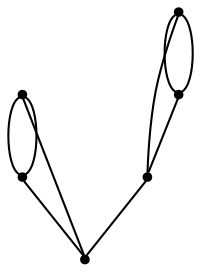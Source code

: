 graph {
  node [shape=point,comment="{\"directed\":false,\"doi\":\"10.1007/3-540-45848-4_9\",\"figure\":\"4 (2)\"}"]

  v0 [pos="1431.833267211914,783.5887485080293"]
  v1 [pos="1597.6885795593262,914.1805860731338"]
  v2 [pos="1432.8333536783857,1166.8389214409722"]
  v3 [pos="1426.350021362305,964.7054884168837"]
  v4 [pos="1235.24169921875,1016.3264804416233"]
  v5 [pos="996.9041824340821,968.0013868543838"]

  v0 -- v2 [id="-1",pos="1431.833267211914,783.5887485080293 1614.3624623616538,783.3265516493057 1761.3875071207683,869.068103366428 1761.3875071207683,974.7139824761285 1761.3875071207683,1080.3597980075413 1614.3624623616538,1166.1014768812393 1432.8333536783857,1166.8389214409722"]
  v5 -- v0 [id="-2",pos="996.9041824340821,968.0013868543838 995.5166498819988,960.9055413140192 995.5166498819988,960.9055413140192 995.5166498819988,960.9055413140192 996.1166381835939,955.8055453830295 996.1166381835939,955.8055453830295 996.1166381835939,955.8055453830295 997.0166524251302,950.409656100803 997.0166524251302,950.409656100803 997.0166524251302,950.409656100803 998.5166549682618,945.0096978081598 998.5166549682618,945.0096978081598 998.5166549682618,945.0096978081598 1000.316619873047,939.9097018771702 1000.316619873047,939.9097018771702 1000.316619873047,939.9097018771702 1002.4124781290691,934.5096800062391 1002.4124781290691,934.5096800062391 1002.4124781290691,934.5096800062391 1004.812494913737,929.4096840752496 1004.812494913737,929.4096840752496 1004.812494913737,929.4096840752496 1007.5124740600587,923.7096998426649 1007.5124740600587,923.7096998426649 1007.5124740600587,923.7096998426649 1010.2124532063802,918.309677971734 1010.2124532063802,918.309677971734 1010.2124532063802,918.309677971734 1013.5124842325847,913.2096820407444 1013.5124842325847,913.2096820407444 1013.5124842325847,913.2096820407444 1016.8125152587892,907.5096978081597 1016.8125152587892,907.5096978081597 1016.8125152587892,907.5096978081597 1020.4124450683595,901.8096499972874 1020.4124450683595,901.8096499972874 1020.4124450683595,901.8096499972874 1027.6124954223633,891.009733412001 1027.6124954223633,891.009733412001 1027.6124954223633,891.009733412001 1031.512451171875,885.3138817681206 1031.512451171875,885.3138817681206 1031.512451171875,885.3138817681206 1035.712496439616,879.9138598971897 1035.712496439616,879.9138598971897 1035.712496439616,879.9138598971897 1039.6124521891277,874.5138380262588 1039.6124521891277,874.5138380262588 1039.6124521891277,874.5138380262588 1048.0124791463218,863.7139214409722 1048.0124791463218,863.7139214409722 1048.0124791463218,863.7139214409722 1052.5124867757163,858.6139255099827 1052.5124867757163,858.6139255099827 1052.5124867757163,858.6139255099827 1057.0124944051108,853.2138400607639 1057.0124944051108,853.2138400607639 1057.0124944051108,853.2138400607639 1061.5125020345054,848.4139336480034 1061.5125020345054,848.4139336480034 1061.5125020345054,848.4139336480034 1066.012446085612,843.3138105604385 1066.012446085612,843.3138105604385 1066.012446085612,843.3138105604385 1070.8082834879558,838.8138665093315 1070.8082834879558,838.8138665093315 1070.8082834879558,838.8138665093315 1075.9082794189453,834.3137953016494 1075.9082794189453,834.3137953016494 1075.9082794189453,834.3137953016494 1081.008275349935,829.5138888888889 1081.008275349935,829.5138888888889 1081.008275349935,829.5138888888889 1086.4083607991538,825.3139071994358 1086.4083607991538,825.3139071994358 1086.4083607991538,825.3139071994358 1097.808329264323,817.5180647108291 1097.808329264323,817.5180647108291 1097.808329264323,817.5180647108291 1103.5082499186199,814.2179701063369 1103.5082499186199,814.2179701063369 1103.5082499186199,814.2179701063369 1109.2082977294922,811.2180921766494 1109.2082977294922,811.2180921766494 1109.2082977294922,811.2180921766494 1115.2083079020183,808.2179599338108 1115.2083079020183,808.2179599338108 1115.2083079020183,808.2179599338108 1121.8083699544272,805.2180820041233 1121.8083699544272,805.2180820041233 1121.8083699544272,805.2180820041233 1128.4083048502605,802.5180392795139 1128.4083048502605,802.5180392795139 1128.4083048502605,802.5180392795139 1135.308329264323,799.8179965549045 1135.308329264323,799.8179965549045 1135.308329264323,799.8179965549045 1150.304158528646,794.4180382622612 1150.304158528646,794.4180382622612 1150.304158528646,794.4180382622612 1158.1041971842449,791.7179955376519 1158.1041971842449,791.7179955376519 1158.1041971842449,791.7179955376519 1174.30419921875,786.9179619683159 1174.30419921875,786.9179619683159 1174.30419921875,786.9179619683159 1183.00412495931,784.2180464002822 1183.00412495931,784.2180464002822 1183.00412495931,784.2180464002822 1191.4042154947917,781.8179660373264 1191.4042154947917,781.8179660373264 1191.4042154947917,781.8179660373264 1200.4041035970054,779.7179751925999 1200.4041035970054,779.7179751925999 1200.4041035970054,779.7179751925999 1209.0999603271484,777.3180219862197 1209.0999603271484,777.3180219862197 1209.0999603271484,777.3180219862197 1217.800013224284,775.2180311414932 1217.800013224284,775.2180311414932 1217.800013224284,775.2180311414932 1235.7999165852866,770.4179975721572 1235.7999165852866,770.4179975721572 1235.7999165852866,770.4179975721572 1244.4999694824219,768.6180962456597 1244.4999694824219,768.6180962456597 1244.4999694824219,768.6180962456597 1252.8999328613281,766.2180158827041 1252.8999328613281,766.2180158827041 1252.8999328613281,766.2180158827041 1261.30002339681,764.4179873996311 1261.30002339681,764.4179873996311 1261.30002339681,764.4179873996311 1269.6999867757163,762.3179965549045 1269.6999867757163,762.3179965549045 1269.6999867757163,762.3179965549045 1277.7957916259766,760.5179680718315 1277.7957916259766,760.5179680718315 1277.7957916259766,760.5179680718315 1285.5958302815757,759.0180291069878 1285.5958302815757,759.0180291069878 1285.5958302815757,759.0180291069878 1293.0957794189453,757.218000623915 1293.0957794189453,757.218000623915 1293.0957794189453,757.218000623915 1300.5958557128906,755.7180616590713 1300.5958557128906,755.7180616590713 1300.5958557128906,755.7180616590713 1307.195790608724,753.9222293429905 1307.195790608724,753.9222293429905 1307.195790608724,753.9222293429905 1314.0958150227866,752.7222527398003 1314.0958150227866,752.7222527398003 1314.0958150227866,752.7222527398003 1320.3957875569663,751.5221489800347 1320.3957875569663,751.5221489800347 1320.3957875569663,751.5221489800347 1326.3957977294922,750.6221347384983 1326.3957977294922,750.6221347384983 1326.3957977294922,750.6221347384983 1332.0958455403647,750.0222100151909 1332.0958455403647,750.0222100151909 1332.0958455403647,750.0222100151909 1337.4958038330078,749.1221957736545 1337.4958038330078,749.1221957736545 1337.4958038330078,749.1221957736545 1345.5916086832683,748.5221438937717 1345.5916086832683,748.5221438937717 1345.5916086832683,748.5221438937717 1353.0916849772136,748.5221438937717 1353.0916849772136,748.5221438937717 1353.0916849772136,748.5221438937717 1359.9917093912761,749.1221957736545 1359.9917093912761,749.1221957736545 1359.9917093912761,749.1221957736545 1366.8916066487632,750.0222100151909 1366.8916066487632,750.0222100151909 1366.8916066487632,750.0222100151909 1373.4916687011719,751.5221489800347 1373.4916687011719,751.5221489800347 1373.4916687011719,751.5221489800347 1380.0916035970054,753.9222293429905 1380.0916035970054,753.9222293429905 1380.0916035970054,753.9222293429905 1386.3917032877605,756.3221825493706 1386.3917032877605,756.3221825493706 1386.3917032877605,756.3221825493706 1392.6916758219402,759.0180291069878 1392.6916758219402,759.0180291069878 1392.6916758219402,759.0180291069878 1405.2916208902996,765.6179640028213 1405.2916208902996,765.6179640028213 1405.2916208902996,765.6179640028213 1410.9916687011719,768.9180586073135 1410.9916687011719,768.9180586073135 1410.9916687011719,768.9180586073135 1416.387430826823,772.21802605523 1416.387430826823,772.21802605523 1416.387430826823,772.21802605523 1421.187464396159,775.2180311414932 1421.187464396159,775.2180311414932 1421.187464396159,775.2180311414932 1425.0874837239585,777.9180738661025 1425.0874837239585,777.9180738661025 1425.0874837239585,777.9180738661025 1431.833267211914,783.5887485080293 1431.833267211914,783.5887485080293 1431.833267211914,783.5887485080293"]
  v1 -- v4 [id="-4",pos="1597.6885795593262,914.1805860731338 1558.5912041921802,891.9973940004402 1499.3097630171628,879.1430367363823 1433.208211263021,879.1430367363823 1312.4916076660156,879.1430367363823 1214.5207722981772,922.0138761732313 1214.5207722981772,974.8388502332899 1214.5207722981772,989.4958278490859 1222.063129134053,1003.3864790878666 1235.24169921875,1016.3264804416233"]
  v1 -- v4 [id="-5",pos="1597.6885795593262,914.1805860731338 1631.8423503028826,929.0777385316596 1651.8957773844402,950.9395498138638 1651.8957773844402,974.8388502332899 1651.8957773844402,1027.6638242933486 1553.9249420166016,1070.5346637301975 1433.208211263021,1070.5346637301975 1345.9860028504713,1070.5346637301975 1270.6384426044701,1048.1535276090453 1235.24169921875,1016.3264804416233"]
  v0 -- v2 [id="-17",pos="1431.833267211914,783.5887485080293 1252.054214477539,783.3265516493057 1105.0291697184246,869.068103366428 1105.0291697184246,974.7139824761285 1105.0291697184246,1080.3597980075413 1252.054214477539,1166.1014768812393 1432.8333536783857,1166.8389214409722"]
  v1 -- v3 [id="-54",pos="1597.6885795593262,914.1805860731338 1588.5791778564453,916.5095859103733 1588.5791778564453,916.5095859103733 1588.5791778564453,916.5095859103733 1583.4791819254558,917.1096377902561 1583.4791819254558,917.1096377902561 1583.4791819254558,917.1096377902561 1577.1792093912761,918.0096520317926 1577.1792093912761,918.0096520317926 1577.1792093912761,918.0096520317926 1570.2791849772136,918.9096026950413 1570.2791849772136,918.9096026950413 1570.2791849772136,918.9096026950413 1563.0791982014975,919.8096169365778 1563.0791982014975,919.8096169365778 1563.0791982014975,919.8096169365778 1555.5791219075522,920.7096311781141 1555.5791219075522,920.7096311781141 1555.5791219075522,920.7096311781141 1548.0833689371746,921.9096077813043 1548.0833689371746,921.9096077813043 1548.0833689371746,921.9096077813043 1533.6832682291667,924.3096245659723 1533.6832682291667,924.3096245659723 1533.6832682291667,924.3096245659723 1526.7833709716797,925.5096011691624 1526.7833709716797,925.5096011691624 1526.7833709716797,925.5096011691624 1520.183308919271,927.0096037122938 1520.183308919271,927.0096037122938 1520.183308919271,927.0096037122938 1513.8833363850913,928.2096438937717 1513.8833363850913,928.2096438937717 1513.8833363850913,928.2096438937717 1501.883316040039,931.2096489800348 1501.883316040039,931.2096489800348 1501.883316040039,931.2096489800348 1496.1832682291667,933.0096138848199 1496.1832682291667,933.0096138848199 1496.1832682291667,933.0096138848199 1490.4833475748699,935.1096047295465 1490.4833475748699,935.1096047295465 1490.4833475748699,935.1096047295465 1485.683314005534,936.9096332126194 1485.683314005534,936.9096332126194 1485.683314005534,936.9096332126194 1480.5833180745444,938.7095981174045 1480.5833180745444,938.7095981174045 1480.5833180745444,938.7095981174045 1475.4875183105469,941.1096149020725 1475.4875183105469,941.1096149020725 1475.4875183105469,941.1096149020725 1470.3875223795574,943.2096057467991 1470.3875223795574,943.2096057467991 1470.3875223795574,943.2096057467991 1464.9874369303386,945.609622531467 1464.9874369303386,945.609622531467 1464.9874369303386,945.609622531467 1454.1875203450522,951.0054482354059 1454.1875203450522,951.0054482354059 1454.1875203450522,951.0054482354059 1448.4874725341797,954.0054533216688 1448.4874725341797,954.0054533216688 1448.4874725341797,954.0054533216688 1443.0875142415366,956.7054324679905 1443.0875142415366,956.7054324679905 1443.0875142415366,956.7054324679905 1426.350021362305,964.7054884168837 1426.350021362305,964.7054884168837 1426.350021362305,964.7054884168837"]
  v2 -- v5 [id="-65",pos="1432.8333536783857,1166.8389214409722 1424.4874318440757,1170.8929909600151 1424.4874318440757,1170.8929909600151 1424.4874318440757,1170.8929909600151 1419.9874877929688,1173.293007744683 1419.9874877929688,1173.293007744683 1419.9874877929688,1173.293007744683 1414.8874918619792,1175.9930504692925 1414.8874918619792,1175.9930504692925 1414.8874918619792,1175.9930504692925 1409.191640218099,1178.9929919772678 1409.191640218099,1178.9929919772678 1409.191640218099,1178.9929919772678 1403.191630045573,1181.6930347018772 1403.191630045573,1181.6930347018772 1403.191630045573,1181.6930347018772 1396.5916951497397,1184.6930397881401 1396.5916951497397,1184.6930397881401 1396.5916951497397,1184.6930397881401 1375.8916219075522,1191.8930265638564 1375.8916219075522,1191.8930265638564 1375.8916219075522,1191.8930265638564 1368.9915974934897,1193.3930291069878 1368.9915974934897,1193.3930291069878 1368.9915974934897,1193.3930291069878 1361.7916107177734,1194.593005710178 1361.7916107177734,1194.593005710178 1361.7916107177734,1194.593005710178 1354.5916239420574,1195.192994011773 1354.5916239420574,1195.192994011773 1354.5916239420574,1195.192994011773 1347.0916748046875,1195.192994011773 1347.0916748046875,1195.192994011773 1347.0916748046875,1195.192994011773 1338.9958699544272,1194.593005710178 1338.9958699544272,1194.593005710178 1338.9958699544272,1194.593005710178 1330.5957794189453,1193.6929914686416 1330.5957794189453,1193.6929914686416 1330.5957794189453,1193.6929914686416 1325.1958211263022,1192.7930408053928 1325.1958211263022,1192.7930408053928 1325.1958211263022,1192.7930408053928 1313.7958526611328,1190.3930240207249 1313.7958526611328,1190.3930240207249 1313.7958526611328,1190.3930240207249 1300.5958557128906,1187.393018934462 1300.5958557128906,1187.393018934462 1300.5958557128906,1187.393018934462 1293.995793660482,1185.592990451389 1293.995793660482,1185.592990451389 1293.995793660482,1185.592990451389 1286.7958068847656,1183.7930255466038 1286.7958068847656,1183.7930255466038 1286.7958068847656,1183.7930255466038 1279.295857747396,1181.9929970635308 1279.295857747396,1181.9929970635308 1279.295857747396,1181.9929970635308 1263.6999766031902,1177.7930153740776 1263.6999766031902,1177.7930153740776 1263.6999766031902,1177.7930153740776 1255.5999755859375,1175.693024529351 1255.5999755859375,1175.693024529351 1255.5999755859375,1175.693024529351 1238.1999969482422,1170.8929909600151 1238.1999969482422,1170.8929909600151 1238.1999969482422,1170.8929909600151 1229.800033569336,1168.493037753635 1229.800033569336,1168.493037753635 1229.800033569336,1168.493037753635 1221.0999806722007,1165.7929950290256 1221.0999806722007,1165.7929950290256 1221.0999806722007,1165.7929950290256 1203.1041463216147,1160.9930250379775 1203.1041463216147,1160.9930250379775 1203.1041463216147,1160.9930250379775 1194.1041310628257,1158.2971784803603 1194.1041310628257,1158.2971784803603 1194.1041310628257,1158.2971784803603 1176.7041524251304,1152.8971566094292 1176.7041524251304,1152.8971566094292 1176.7041524251304,1152.8971566094292 1167.7041371663413,1150.1971774631077 1167.7041371663413,1150.1971774631077 1167.7041371663413,1150.1971774631077 1159.304173787435,1147.4971983167861 1159.304173787435,1147.4971983167861 1159.304173787435,1147.4971983167861 1150.9040832519531,1144.497193230523 1150.9040832519531,1144.497193230523 1150.9040832519531,1144.497193230523 1134.7082773844402,1139.097171359592 1134.7082773844402,1139.097171359592 1134.7082773844402,1139.097171359592 1127.508290608724,1136.3971922132705 1127.508290608724,1136.3971922132705 1127.508290608724,1136.3971922132705 1120.0083414713542,1133.097161187066 1120.0083414713542,1133.097161187066 1120.0083414713542,1133.097161187066 1112.8083546956382,1130.3971820407444 1112.8083546956382,1130.3971820407444 1112.8083546956382,1130.3971820407444 1099.608357747396,1124.3971718682183 1099.608357747396,1124.3971718682183 1099.608357747396,1124.3971718682183 1093.9083099365234,1121.3971667819553 1093.9083099365234,1121.3971667819553 1093.9083099365234,1121.3971667819553 1082.5083414713542,1114.7971683078342 1082.5083414713542,1114.7971683078342 1082.5083414713542,1114.7971683078342 1077.4083455403647,1111.4972008599175 1077.4083455403647,1111.4972008599175 1077.4083455403647,1111.4972008599175 1071.4083353678386,1106.6971672905815 1071.4083353678386,1106.6971672905815 1071.4083353678386,1106.6971672905815 1065.7124837239585,1101.8971972995334 1065.7124837239585,1101.8971972995334 1065.7124837239585,1101.8971972995334 1060.3125254313152,1097.0971637301975 1060.3125254313152,1097.0971637301975 1060.3125254313152,1097.0971637301975 1055.2125295003257,1092.0013639662002 1055.2125295003257,1092.0013639662002 1055.2125295003257,1092.0013639662002 1050.4124959309897,1086.601342095269 1050.4124959309897,1086.601342095269 1050.4124959309897,1086.601342095269 1045.9124883015952,1081.201383802626 1045.9124883015952,1081.201383802626 1045.9124883015952,1081.201383802626 1041.7124430338542,1075.5013359917534 1041.7124430338542,1075.5013359917534 1041.7124430338542,1075.5013359917534 1030.0125122070312,1057.5013690524631 1030.0125122070312,1057.5013690524631 1030.0125122070312,1057.5013690524631 1026.4124552408855,1051.501358879937 1026.4124552408855,1051.501358879937 1026.4124552408855,1051.501358879937 1023.1124877929689,1045.2013227674697 1023.1124877929689,1045.2013227674697 1023.1124877929689,1045.2013227674697 1019.8125203450521,1039.2013761732314 1019.8125203450521,1039.2013761732314 1019.8125203450521,1039.2013761732314 1016.8125152587892,1032.901340060764 1016.8125152587892,1032.901340060764 1016.8125152587892,1032.901340060764 1013.5124842325847,1026.6013675265842 1013.5124842325847,1026.6013675265842 1013.5124842325847,1026.6013675265842 1010.8125050862631,1020.305527581109 1010.8125050862631,1020.305527581109 1010.8125050862631,1020.305527581109 1007.8125000000001,1014.0054914686415 1007.8125000000001,1014.0054914686415 1007.8125000000001,1014.0054914686415 1005.4124832153321,1008.0054812961155 1005.4124832153321,1008.0054812961155 1005.4124832153321,1008.0054812961155 1003.0124664306642,1001.7055087619358 1003.0124664306642,1001.7055087619358 1003.0124664306642,1001.7055087619358 1000.9166717529298,996.0055245293512 1000.9166717529298,996.0055245293512 1000.9166717529298,996.0055245293512 999.1166432698568,989.7054884168837 999.1166432698568,989.7054884168837 999.1166432698568,989.7054884168837 997.6166407267253,984.0055041842991 997.6166407267253,984.0055041842991 997.6166407267253,984.0055041842991 996.4166641235353,978.0055575900608 996.4166641235353,978.0055575900608 996.4166641235353,978.0055575900608 996.9041824340821,968.0013868543838 996.9041824340821,968.0013868543838 996.9041824340821,968.0013868543838"]
  v4 -- v3 [id="-70",pos="1235.24169921875,1016.3264804416233 1242.1000162760417,1014.3054538302952 1242.1000162760417,1014.3054538302952 1242.1000162760417,1014.3054538302952 1245.699946085612,1014.0054278903538 1245.699946085612,1014.0054278903538 1245.699946085612,1014.0054278903538 1255.9000651041667,1014.0054278903538 1255.9000651041667,1014.0054278903538 1255.9000651041667,1014.0054278903538 1261.8999481201172,1013.7054655287001 1261.8999481201172,1013.7054655287001 1261.8999481201172,1013.7054655287001 1276.2958526611328,1013.1054772271051 1276.2958526611328,1013.1054772271051 1276.2958526611328,1013.1054772271051 1284.095891316732,1012.8054512871637 1284.095891316732,1012.8054512871637 1284.095891316732,1012.8054512871637 1291.5958404541016,1012.5054253472223 1291.5958404541016,1012.5054253472223 1291.5958404541016,1012.5054253472223 1298.7958272298179,1011.9054370456272 1298.7958272298179,1011.9054370456272 1298.7958272298179,1011.9054370456272 1306.2957763671875,1011.3054487440321 1306.2957763671875,1011.3054487440321 1306.2957763671875,1011.3054487440321 1313.19580078125,1010.7054604424371 1313.19580078125,1010.7054604424371 1313.19580078125,1010.7054604424371 1319.795862833659,1009.8054462009006 1319.795862833659,1009.8054462009006 1319.795862833659,1009.8054462009006 1326.0958353678386,1008.9054319593641 1326.0958353678386,1008.9054319593641 1326.0958353678386,1008.9054319593641 1332.3958079020183,1007.7054553561741 1332.3958079020183,1007.7054553561741 1332.3958079020183,1007.7054553561741 1338.3958180745444,1006.505478752984 1338.3958180745444,1006.505478752984 1338.3958180745444,1006.505478752984 1349.7917175292969,1003.505473666721 1349.7917175292969,1003.505473666721 1349.7917175292969,1003.505473666721 1354.5916239420574,1001.7054451836481 1354.5916239420574,1001.7054451836481 1354.5916239420574,1001.7054451836481 1359.6916198730469,999.9054802788629 1359.6916198730469,999.9054802788629 1359.6916198730469,999.9054802788629 1364.7916158040366,997.8054258558485 1364.7916158040366,997.8054258558485 1364.7916158040366,997.8054258558485 1369.8916117350261,996.0054609510634 1369.8916117350261,996.0054609510634 1369.8916117350261,996.0054609510634 1375.2916971842449,993.6054441663954 1375.2916971842449,993.6054441663954 1375.2916971842449,993.6054441663954 1386.0916137695312,988.2054222954645 1386.0916137695312,988.2054222954645 1386.0916137695312,988.2054222954645 1408.8916778564453,976.2054655287001 1408.8916778564453,976.2054655287001 1408.8916778564453,976.2054655287001 1420.287577311198,969.605467054579 1420.287577311198,969.605467054579 1420.287577311198,969.605467054579 1426.350021362305,964.7054884168837 1426.350021362305,964.7054884168837 1426.350021362305,964.7054884168837"]
  v3 -- v5 [id="-73",pos="1426.350021362305,964.7054884168837 1417.8874969482422,960.0054634941949 1417.8874969482422,960.0054634941949 1417.8874969482422,960.0054634941949 1413.38742574056,958.2054985894098 1413.38742574056,958.2054985894098 1413.38742574056,958.2054985894098 1407.991663614909,955.8054818047418 1407.991663614909,955.8054818047418 1407.991663614909,955.8054818047418 1402.2916158040366,953.1055026584202 1402.2916158040366,953.1055026584202 1402.2916158040366,953.1055026584202 1395.391591389974,950.1054975721571 1395.391591389974,950.1054975721571 1395.391591389974,950.1054975721571 1388.4915669759116,946.8096627129449 1388.4915669759116,946.8096627129449 1388.4915669759116,946.8096627129449 1380.9916178385417,943.5096316867405 1380.9916178385417,943.5096316867405 1380.9916178385417,943.5096316867405 1365.3916676839194,936.9096332126194 1365.3916676839194,936.9096332126194 1365.3916676839194,936.9096332126194 1357.891591389974,933.6096657647028 1357.891591389974,933.6096657647028 1357.891591389974,933.6096657647028 1350.9915669759116,930.6096606784397 1350.9915669759116,930.6096606784397 1350.9915669759116,930.6096606784397 1344.0916697184246,927.909681532118 1344.0916697184246,927.909681532118 1344.0916697184246,927.909681532118 1337.7957661946616,924.9096764458551 1337.7957661946616,924.9096764458551 1337.7957661946616,924.9096764458551 1331.7957560221355,922.5096596611871 1331.7957560221355,922.5096596611871 1331.7957560221355,922.5096596611871 1326.3957977294922,920.4096688164606 1326.3957977294922,920.4096688164606 1326.3957977294922,920.4096688164606 1321.5957641601562,918.309677971734 1321.5957641601562,918.309677971734 1321.5957641601562,918.309677971734 1312.5957489013672,914.7096210055881 1312.5957489013672,914.7096210055881 1312.5957489013672,914.7096210055881 1308.6957295735679,913.2096184624565 1308.6957295735679,913.2096184624565 1308.6957295735679,913.2096184624565 1303.5957336425781,911.4096535576714 1303.5957336425781,911.4096535576714 1303.5957336425781,911.4096535576714 1293.995793660482,908.4096484714084 1293.995793660482,908.4096484714084 1293.995793660482,908.4096484714084 1289.7958119710288,907.2096718682183 1289.7958119710288,907.2096718682183 1289.7958119710288,907.2096718682183 1285.5958302815757,905.7096693250869 1285.5958302815757,905.7096693250869 1285.5958302815757,905.7096693250869 1281.6958109537761,904.8096550835503 1281.6958109537761,904.8096550835503 1281.6958109537761,904.8096550835503 1277.495829264323,903.9096408420139 1277.495829264323,903.9096408420139 1277.495829264323,903.9096408420139 1273.6000061035156,902.7096642388237 1273.6000061035156,902.7096642388237 1273.6000061035156,902.7096642388237 1269.9999491373699,901.8096499972874 1269.9999491373699,901.8096499972874 1269.9999491373699,901.8096499972874 1266.0999298095703,900.909635755751 1266.0999298095703,900.909635755751 1266.0999298095703,900.909635755751 1262.5,900.0096215142144 1262.5,900.0096215142144 1262.5,900.0096215142144 1258.8999430338542,899.4096332126194 1258.8999430338542,899.4096332126194 1258.8999430338542,899.4096332126194 1255.300013224284,898.5096825493706 1255.300013224284,898.5096825493706 1255.300013224284,898.5096825493706 1251.6999562581382,897.9096306694878 1251.6999562581382,897.9096306694878 1251.6999562581382,897.9096306694878 1245.0998942057292,896.7096540662978 1245.0998942057292,896.7096540662978 1245.0998942057292,896.7096540662978 1242.1000162760417,895.8096398247612 1242.1000162760417,895.8096398247612 1242.1000162760417,895.8096398247612 1239.1000111897788,895.5096774631077 1239.1000111897788,895.5096774631077 1239.1000111897788,895.5096774631077 1234.89990234375,895.2096515231663 1234.89990234375,895.2096515231663 1234.89990234375,895.2096515231663 1231.2999725341797,894.9096255832249 1231.2999725341797,894.9096255832249 1231.2999725341797,894.9096255832249 1228.0000050862632,894.6096632215713 1228.0000050862632,894.6096632215713 1228.0000050862632,894.6096632215713 1225.0,894.9096255832249 1225.0,894.9096255832249 1225.0,894.9096255832249 1217.800013224284,895.8096398247612 1217.800013224284,895.8096398247612 1217.800013224284,895.8096398247612 1215.0999704996746,896.1096657647026 1215.0999704996746,896.1096657647026 1215.0999704996746,896.1096657647026 1212.6998901367188,896.7096540662978 1212.6998901367188,896.7096540662978 1212.6998901367188,896.7096540662978 1210.2999369303386,897.0096164279514 1210.2999369303386,897.0096164279514 1210.2999369303386,897.0096164279514 1207.5998942057292,897.6096683078342 1207.5998942057292,897.6096683078342 1207.5998942057292,897.6096683078342 1204.6000162760417,898.2096566094292 1204.6000162760417,898.2096566094292 1204.6000162760417,898.2096566094292 1201.9041697184246,898.8096449110244 1201.9041697184246,898.8096449110244 1201.9041697184246,898.8096449110244 1199.2041269938152,899.7096591525608 1199.2041269938152,899.7096591525608 1199.2041269938152,899.7096591525608 1194.4040934244792,901.509624057346 1194.4040934244792,901.509624057346 1194.4040934244792,901.509624057346 1192.3041025797527,902.4096382988823 1192.3041025797527,902.4096382988823 1192.3041025797527,902.4096382988823 1189.9041493733725,903.6096784803603 1189.9041493733725,903.6096784803603 1189.9041493733725,903.6096784803603 1187.804158528646,904.8096550835503 1187.804158528646,904.8096550835503 1187.804158528646,904.8096550835503 1185.4040781656902,905.7096693250869 1185.4040781656902,905.7096693250869 1185.4040781656902,905.7096693250869 1182.7041625976562,906.9096459282769 1182.7041625976562,906.9096459282769 1182.7041625976562,906.9096459282769 1179.4041951497397,908.109622531467 1179.4041951497397,908.109622531467 1179.4041951497397,908.109622531467 1175.8041381835938,909.0096367730034 1175.8041381835938,909.0096367730034 1175.8041381835938,909.0096367730034 1171.9041188557944,910.509639316135 1171.9041188557944,910.509639316135 1171.9041188557944,910.509639316135 1162.0040893554688,913.2096184624565 1162.0040893554688,913.2096184624565 1162.0040893554688,913.2096184624565 1158.1041971842449,914.109632703993 1158.1041971842449,914.109632703993 1158.1041971842449,914.109632703993 1154.504140218099,914.7096210055881 1154.504140218099,914.7096210055881 1154.504140218099,914.7096210055881 1150.304158528646,915.6096352471246 1150.304158528646,915.6096352471246 1150.304158528646,915.6096352471246 1146.4041392008464,916.509649488661 1146.4041392008464,916.509649488661 1146.4041392008464,916.509649488661 1142.2041575113933,917.1096377902561 1142.2041575113933,917.1096377902561 1142.2041575113933,917.1096377902561 1138.0040486653647,918.0096520317926 1138.0040486653647,918.0096520317926 1138.0040486653647,918.0096520317926 1134.1082255045574,918.909666273329 1134.1082255045574,918.909666273329 1134.1082255045574,918.909666273329 1125.1083374023438,920.7096311781141 1125.1083374023438,920.7096311781141 1125.1083374023438,920.7096311781141 1120.9083557128906,921.6096454196506 1120.9083557128906,921.6096454196506 1120.9083557128906,921.6096454196506 1111.9083404541016,924.0096622043186 1111.9083404541016,924.0096622043186 1111.9083404541016,924.0096622043186 1107.4082692464194,925.5096647474501 1107.4082692464194,925.5096647474501 1107.4082692464194,925.5096647474501 1102.9083251953125,926.7096413506403 1102.9083251953125,926.7096413506403 1102.9083251953125,926.7096413506403 1097.808329264323,928.2096438937717 1097.808329264323,928.2096438937717 1097.808329264323,928.2096438937717 1093.9083099365234,929.4096204969618 1093.9083099365234,929.4096204969618 1093.9083099365234,929.4096204969618 1089.7083282470703,931.2096489800348 1089.7083282470703,931.2096489800348 1089.7083282470703,931.2096489800348 1084.9082946777344,932.7096515231663 1084.9082946777344,932.7096515231663 1084.9082946777344,932.7096515231663 1079.8082987467449,934.5096800062391 1079.8082987467449,934.5096800062391 1079.8082987467449,934.5096800062391 1074.4083404541016,936.6096708509657 1074.4083404541016,936.6096708509657 1074.4083404541016,936.6096708509657 1068.7082926432292,938.7096616956923 1068.7082926432292,938.7096616956923 1068.7082926432292,938.7096616956923 1062.412452697754,941.1096784803602 1062.412452697754,941.1096784803602 1062.412452697754,941.1096784803602 1055.8124542236328,943.8096576266819 1055.8124542236328,943.8096576266819 1055.8124542236328,943.8096576266819 1048.6124674479167,946.8096627129449 1048.6124674479167,946.8096627129449 1048.6124674479167,946.8096627129449 1041.4124806722007,949.5096418592665 1041.4124806722007,949.5096418592665 1041.4124806722007,949.5096418592665 1034.5124562581382,952.5054507785374 1034.5124562581382,952.5054507785374 1034.5124562581382,952.5054507785374 1027.3124694824219,954.9054675632053 1027.3124694824219,954.9054675632053 1027.3124694824219,954.9054675632053 1020.7124710083009,957.9054726494684 1020.7124710083009,957.9054726494684 1020.7124710083009,957.9054726494684 1014.7124608357748,960.3054894341363 1014.7124608357748,960.3054894341363 1014.7124608357748,960.3054894341363 1009.3124389648439,962.4054802788629 1009.3124389648439,962.4054802788629 1009.3124389648439,962.4054802788629 1004.5124689737956,964.2055087619358 1004.5124689737956,964.2055087619358 1004.5124689737956,964.2055087619358 996.9041824340821,968.0013868543838 996.9041824340821,968.0013868543838 996.9041824340821,968.0013868543838"]
}